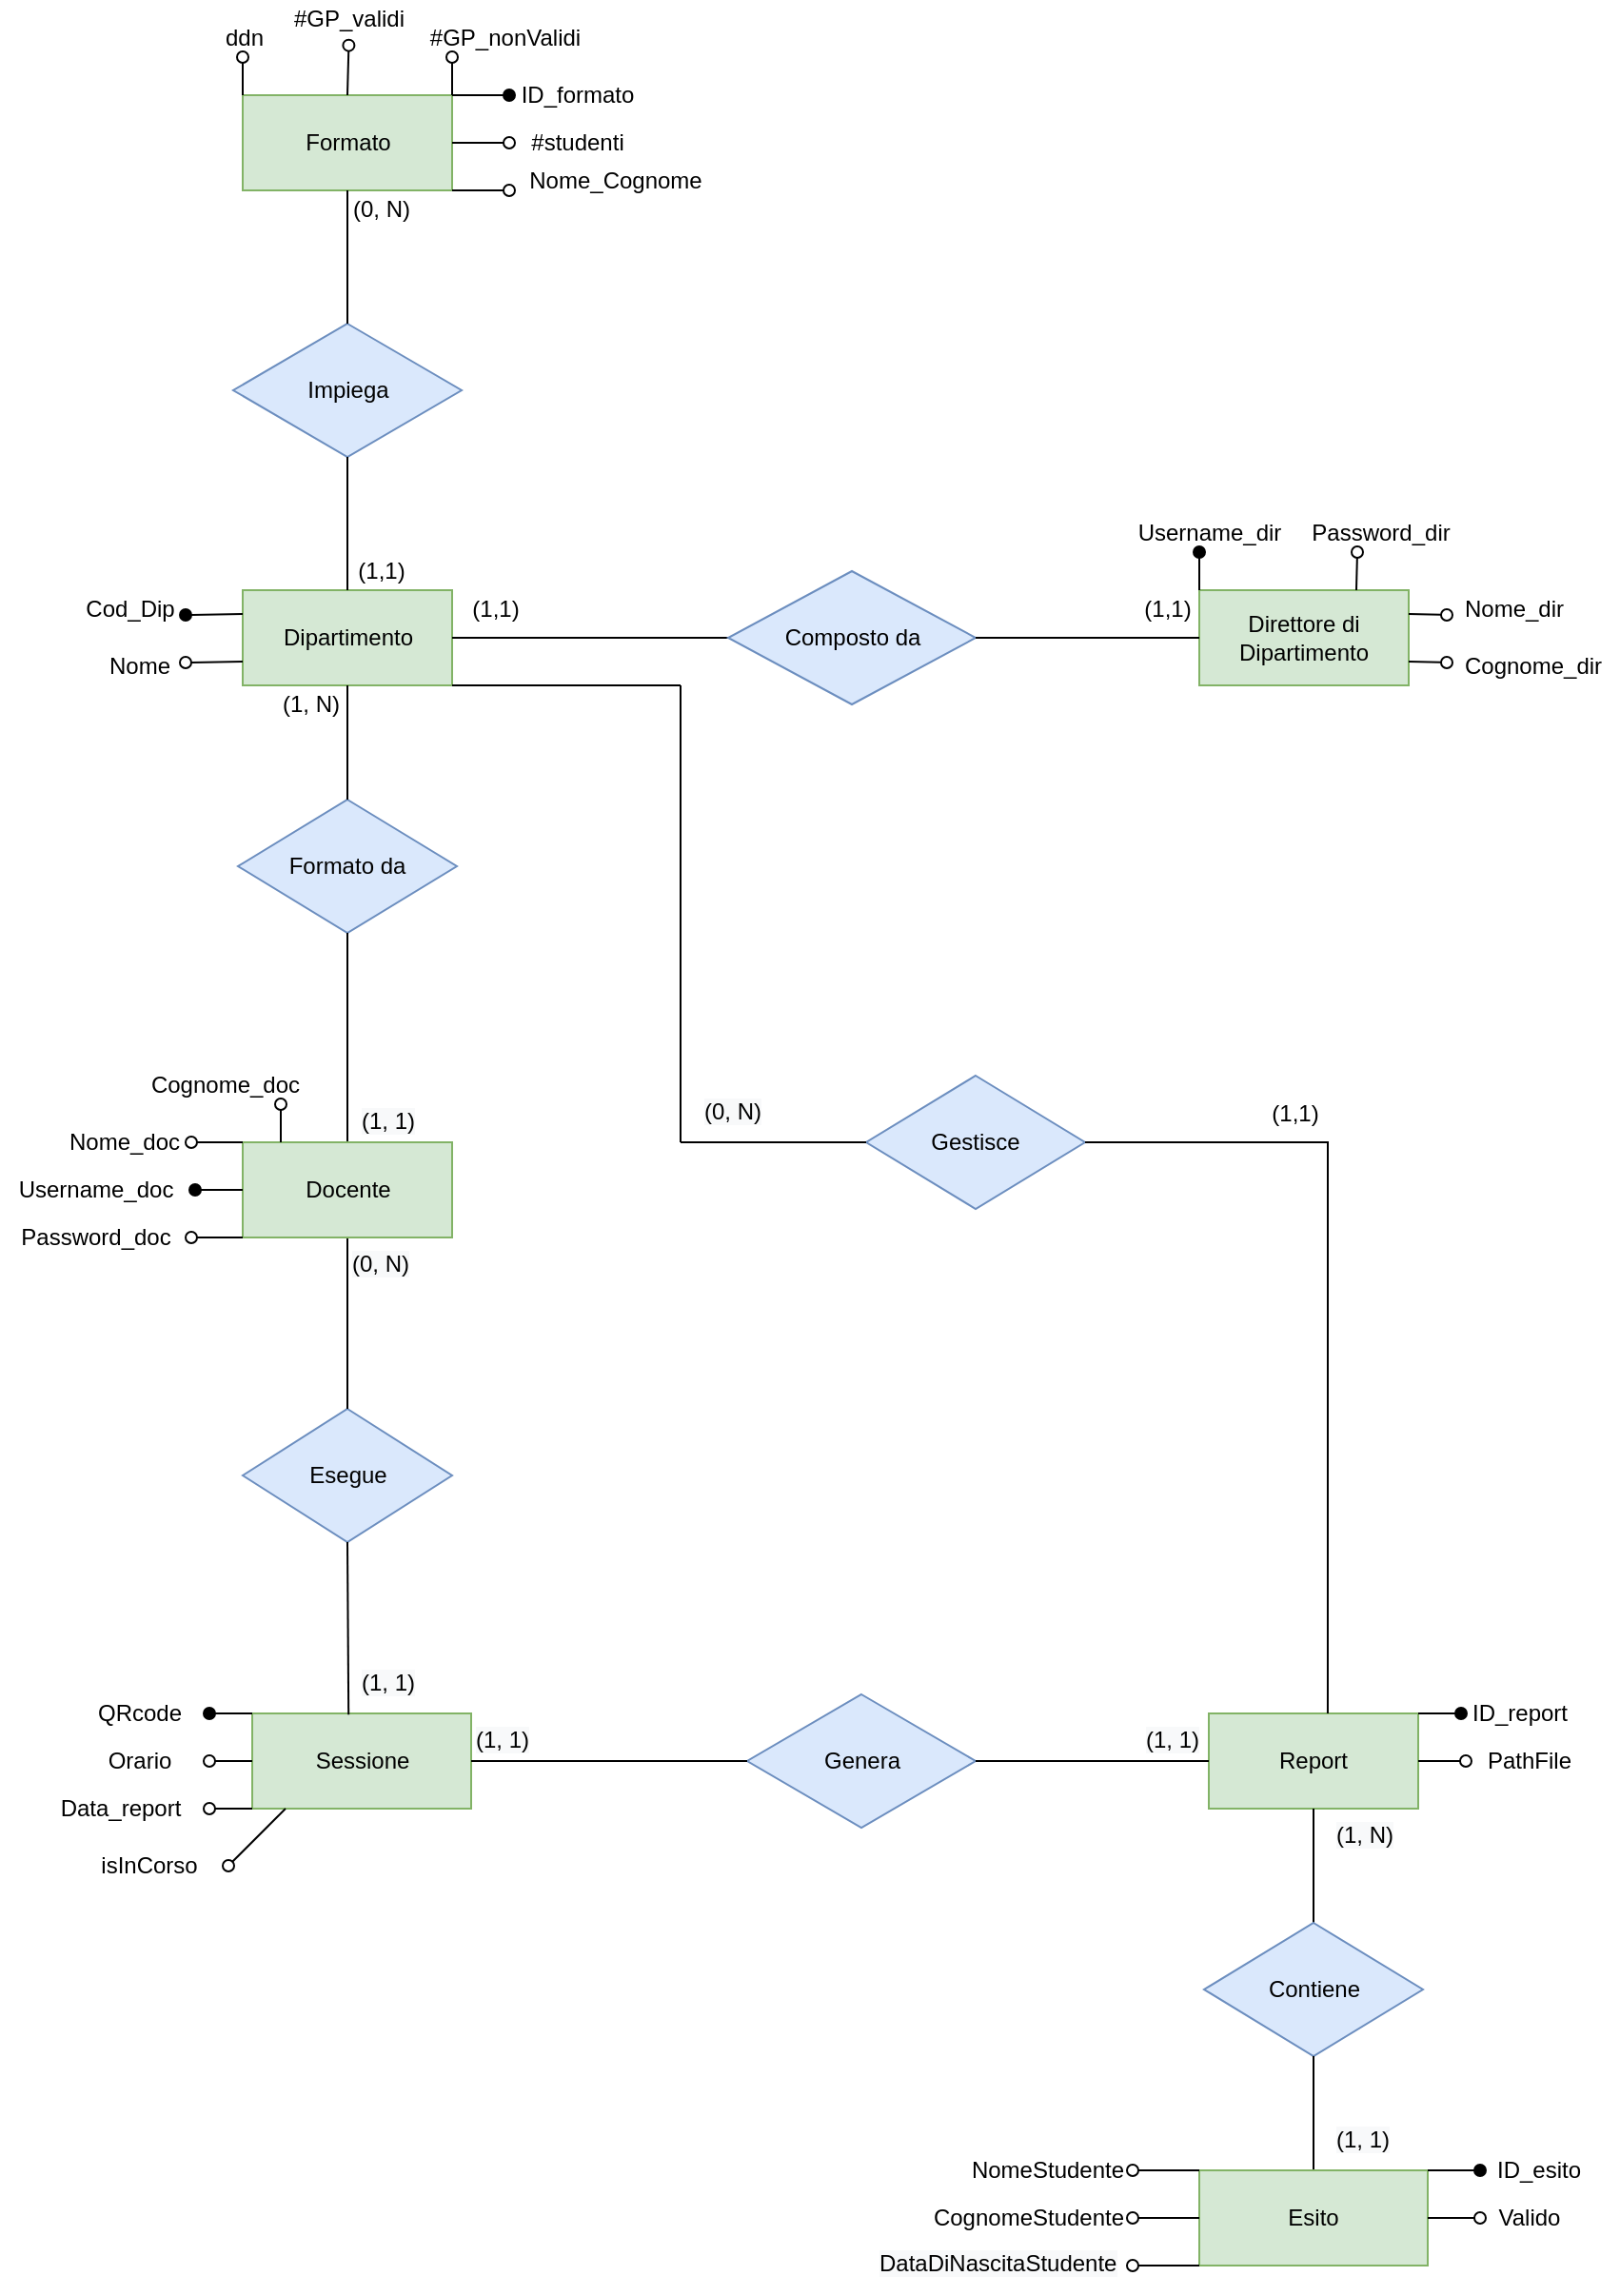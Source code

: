 <mxfile version="16.0.2" type="device"><diagram id="R2lEEEUBdFMjLlhIrx00" name="Page-1"><mxGraphModel dx="1038" dy="585" grid="1" gridSize="10" guides="1" tooltips="1" connect="1" arrows="1" fold="1" page="1" pageScale="1" pageWidth="850" pageHeight="800" math="0" shadow="0" extFonts="Permanent Marker^https://fonts.googleapis.com/css?family=Permanent+Marker"><root><mxCell id="0"/><mxCell id="1" parent="0"/><mxCell id="42UYD9r4STvJdzQHsyq0-1" value="Dipartimento" style="rounded=0;whiteSpace=wrap;html=1;fillColor=#d5e8d4;strokeColor=#82b366;" parent="1" vertex="1"><mxGeometry x="127.5" y="680" width="110" height="50" as="geometry"/></mxCell><mxCell id="42UYD9r4STvJdzQHsyq0-3" value="Formato da" style="rhombus;whiteSpace=wrap;html=1;fillColor=#dae8fc;strokeColor=#6c8ebf;" parent="1" vertex="1"><mxGeometry x="125" y="790" width="115" height="70" as="geometry"/></mxCell><mxCell id="42UYD9r4STvJdzQHsyq0-6" value="" style="endArrow=none;html=1;rounded=0;entryX=1;entryY=0.5;entryDx=0;entryDy=0;exitX=0;exitY=0.5;exitDx=0;exitDy=0;startArrow=none;" parent="1" source="42UYD9r4STvJdzQHsyq0-8" target="42UYD9r4STvJdzQHsyq0-1" edge="1"><mxGeometry width="50" height="50" relative="1" as="geometry"><mxPoint x="507.5" y="780" as="sourcePoint"/><mxPoint x="497.5" y="830" as="targetPoint"/></mxGeometry></mxCell><mxCell id="42UYD9r4STvJdzQHsyq0-7" value="Direttore di Dipartimento" style="rounded=0;whiteSpace=wrap;html=1;fillColor=#d5e8d4;strokeColor=#82b366;" parent="1" vertex="1"><mxGeometry x="630" y="680" width="110" height="50" as="geometry"/></mxCell><mxCell id="42UYD9r4STvJdzQHsyq0-10" value="Impiega" style="rhombus;whiteSpace=wrap;html=1;fillColor=#dae8fc;strokeColor=#6c8ebf;" parent="1" vertex="1"><mxGeometry x="122.5" y="540" width="120" height="70" as="geometry"/></mxCell><mxCell id="42UYD9r4STvJdzQHsyq0-11" value="" style="endArrow=none;html=1;rounded=0;entryX=0.5;entryY=1;entryDx=0;entryDy=0;" parent="1" target="42UYD9r4STvJdzQHsyq0-10" edge="1"><mxGeometry width="50" height="50" relative="1" as="geometry"><mxPoint x="182.5" y="680" as="sourcePoint"/><mxPoint x="187.5" y="610" as="targetPoint"/></mxGeometry></mxCell><mxCell id="42UYD9r4STvJdzQHsyq0-15" value="Formato" style="rounded=0;whiteSpace=wrap;html=1;fillColor=#d5e8d4;strokeColor=#82b366;" parent="1" vertex="1"><mxGeometry x="127.5" y="420" width="110" height="50" as="geometry"/></mxCell><mxCell id="42UYD9r4STvJdzQHsyq0-16" value="Sessione" style="rounded=0;whiteSpace=wrap;html=1;fillColor=#d5e8d4;strokeColor=#82b366;" parent="1" vertex="1"><mxGeometry x="132.5" y="1270" width="115" height="50" as="geometry"/></mxCell><mxCell id="42UYD9r4STvJdzQHsyq0-18" value="Report" style="rounded=0;whiteSpace=wrap;html=1;fillColor=#d5e8d4;strokeColor=#82b366;" parent="1" vertex="1"><mxGeometry x="635" y="1270" width="110" height="50" as="geometry"/></mxCell><mxCell id="42UYD9r4STvJdzQHsyq0-20" value="Esegue" style="rhombus;whiteSpace=wrap;html=1;fillColor=#dae8fc;strokeColor=#6c8ebf;" parent="1" vertex="1"><mxGeometry x="127.5" y="1110" width="110" height="70" as="geometry"/></mxCell><mxCell id="42UYD9r4STvJdzQHsyq0-21" value="" style="endArrow=none;html=1;rounded=0;entryX=0.5;entryY=1;entryDx=0;entryDy=0;exitX=0.44;exitY=0.012;exitDx=0;exitDy=0;exitPerimeter=0;" parent="1" source="42UYD9r4STvJdzQHsyq0-16" target="42UYD9r4STvJdzQHsyq0-20" edge="1"><mxGeometry width="50" height="50" relative="1" as="geometry"><mxPoint x="197.5" y="1070" as="sourcePoint"/><mxPoint x="182.5" y="1220" as="targetPoint"/></mxGeometry></mxCell><mxCell id="42UYD9r4STvJdzQHsyq0-23" value="" style="endArrow=none;html=1;rounded=0;exitX=0.5;exitY=0;exitDx=0;exitDy=0;entryX=0.5;entryY=1;entryDx=0;entryDy=0;" parent="1" source="42UYD9r4STvJdzQHsyq0-20" edge="1"><mxGeometry width="50" height="50" relative="1" as="geometry"><mxPoint x="447.5" y="1180" as="sourcePoint"/><mxPoint x="182.5" y="1020" as="targetPoint"/></mxGeometry></mxCell><mxCell id="42UYD9r4STvJdzQHsyq0-24" value="Genera" style="rhombus;whiteSpace=wrap;html=1;fillColor=#dae8fc;strokeColor=#6c8ebf;" parent="1" vertex="1"><mxGeometry x="392.5" y="1260" width="120" height="70" as="geometry"/></mxCell><mxCell id="42UYD9r4STvJdzQHsyq0-25" value="" style="endArrow=none;html=1;rounded=0;exitX=0;exitY=0.5;exitDx=0;exitDy=0;entryX=1;entryY=0.5;entryDx=0;entryDy=0;" parent="1" source="42UYD9r4STvJdzQHsyq0-18" target="42UYD9r4STvJdzQHsyq0-24" edge="1"><mxGeometry width="50" height="50" relative="1" as="geometry"><mxPoint x="447.5" y="1260" as="sourcePoint"/><mxPoint x="437.5" y="1300" as="targetPoint"/></mxGeometry></mxCell><mxCell id="42UYD9r4STvJdzQHsyq0-26" value="" style="endArrow=none;html=1;rounded=0;exitX=0;exitY=0.5;exitDx=0;exitDy=0;entryX=1;entryY=0.5;entryDx=0;entryDy=0;" parent="1" source="42UYD9r4STvJdzQHsyq0-24" target="42UYD9r4STvJdzQHsyq0-16" edge="1"><mxGeometry width="50" height="50" relative="1" as="geometry"><mxPoint x="307.5" y="1300" as="sourcePoint"/><mxPoint x="252.5" y="1299.5" as="targetPoint"/></mxGeometry></mxCell><mxCell id="42UYD9r4STvJdzQHsyq0-27" value="" style="endArrow=none;html=1;rounded=0;exitX=0.5;exitY=0;exitDx=0;exitDy=0;entryX=0.5;entryY=1;entryDx=0;entryDy=0;" parent="1" source="42UYD9r4STvJdzQHsyq0-28" target="42UYD9r4STvJdzQHsyq0-18" edge="1"><mxGeometry width="50" height="50" relative="1" as="geometry"><mxPoint x="697.5" y="1380" as="sourcePoint"/><mxPoint x="680.5" y="1320" as="targetPoint"/></mxGeometry></mxCell><mxCell id="42UYD9r4STvJdzQHsyq0-28" value="Contiene" style="rhombus;whiteSpace=wrap;html=1;fillColor=#dae8fc;strokeColor=#6c8ebf;" parent="1" vertex="1"><mxGeometry x="632.5" y="1380" width="115" height="70" as="geometry"/></mxCell><mxCell id="42UYD9r4STvJdzQHsyq0-30" value="" style="endArrow=none;html=1;rounded=0;exitX=0.5;exitY=1;exitDx=0;exitDy=0;entryX=0.5;entryY=0;entryDx=0;entryDy=0;" parent="1" source="42UYD9r4STvJdzQHsyq0-28" target="42UYD9r4STvJdzQHsyq0-31" edge="1"><mxGeometry width="50" height="50" relative="1" as="geometry"><mxPoint x="707.5" y="1390" as="sourcePoint"/><mxPoint x="692.5" y="1510" as="targetPoint"/></mxGeometry></mxCell><mxCell id="42UYD9r4STvJdzQHsyq0-31" value="Esito" style="rounded=0;whiteSpace=wrap;html=1;fillColor=#d5e8d4;strokeColor=#82b366;" parent="1" vertex="1"><mxGeometry x="630" y="1510" width="120" height="50" as="geometry"/></mxCell><mxCell id="42UYD9r4STvJdzQHsyq0-33" value="Gestisce" style="rhombus;whiteSpace=wrap;html=1;fillColor=#dae8fc;strokeColor=#6c8ebf;" parent="1" vertex="1"><mxGeometry x="455" y="935" width="115" height="70" as="geometry"/></mxCell><mxCell id="42UYD9r4STvJdzQHsyq0-35" value="" style="endArrow=none;html=1;rounded=0;entryX=0.568;entryY=0;entryDx=0;entryDy=0;entryPerimeter=0;edgeStyle=orthogonalEdgeStyle;exitX=1;exitY=0.5;exitDx=0;exitDy=0;" parent="1" source="42UYD9r4STvJdzQHsyq0-33" target="42UYD9r4STvJdzQHsyq0-18" edge="1"><mxGeometry width="50" height="50" relative="1" as="geometry"><mxPoint x="560.5" y="950" as="sourcePoint"/><mxPoint x="562.5" y="1190" as="targetPoint"/></mxGeometry></mxCell><mxCell id="42UYD9r4STvJdzQHsyq0-38" value="" style="endArrow=none;html=1;rounded=0;exitX=0.5;exitY=0;exitDx=0;exitDy=0;entryX=0.5;entryY=1;entryDx=0;entryDy=0;" parent="1" source="42UYD9r4STvJdzQHsyq0-10" target="42UYD9r4STvJdzQHsyq0-15" edge="1"><mxGeometry width="50" height="50" relative="1" as="geometry"><mxPoint x="397.5" y="640" as="sourcePoint"/><mxPoint x="447.5" y="590" as="targetPoint"/></mxGeometry></mxCell><mxCell id="42UYD9r4STvJdzQHsyq0-42" value="" style="endArrow=none;html=1;rounded=0;exitX=0.5;exitY=0;exitDx=0;exitDy=0;entryX=0.5;entryY=1;entryDx=0;entryDy=0;" parent="1" target="42UYD9r4STvJdzQHsyq0-3" edge="1"><mxGeometry width="50" height="50" relative="1" as="geometry"><mxPoint x="182.5" y="970" as="sourcePoint"/><mxPoint x="447.5" y="960" as="targetPoint"/></mxGeometry></mxCell><mxCell id="42UYD9r4STvJdzQHsyq0-43" value="" style="endArrow=none;html=1;rounded=0;entryX=0.5;entryY=1;entryDx=0;entryDy=0;" parent="1" target="42UYD9r4STvJdzQHsyq0-1" edge="1"><mxGeometry width="50" height="50" relative="1" as="geometry"><mxPoint x="182.5" y="790" as="sourcePoint"/><mxPoint x="182" y="800" as="targetPoint"/></mxGeometry></mxCell><mxCell id="42UYD9r4STvJdzQHsyq0-45" value="(1,1)" style="text;html=1;align=center;verticalAlign=middle;resizable=0;points=[];autosize=1;strokeColor=none;fillColor=none;" parent="1" vertex="1"><mxGeometry x="240" y="680" width="40" height="20" as="geometry"/></mxCell><mxCell id="42UYD9r4STvJdzQHsyq0-46" value="(1,1)" style="text;html=1;align=center;verticalAlign=middle;resizable=0;points=[];autosize=1;strokeColor=none;fillColor=none;" parent="1" vertex="1"><mxGeometry x="592.5" y="680" width="40" height="20" as="geometry"/></mxCell><mxCell id="42UYD9r4STvJdzQHsyq0-48" value="(1,1)" style="text;html=1;align=center;verticalAlign=middle;resizable=0;points=[];autosize=1;strokeColor=none;fillColor=none;" parent="1" vertex="1"><mxGeometry x="180" y="660" width="40" height="20" as="geometry"/></mxCell><mxCell id="42UYD9r4STvJdzQHsyq0-49" value="(0, N)" style="text;html=1;align=center;verticalAlign=middle;resizable=0;points=[];autosize=1;strokeColor=none;fillColor=none;" parent="1" vertex="1"><mxGeometry x="175" y="470" width="50" height="20" as="geometry"/></mxCell><mxCell id="42UYD9r4STvJdzQHsyq0-52" value="(1, N)" style="text;html=1;align=center;verticalAlign=middle;resizable=0;points=[];autosize=1;strokeColor=none;fillColor=none;" parent="1" vertex="1"><mxGeometry x="137.5" y="730" width="50" height="20" as="geometry"/></mxCell><mxCell id="42UYD9r4STvJdzQHsyq0-53" value="&lt;span style=&quot;color: rgb(0 , 0 , 0) ; font-family: &amp;#34;helvetica&amp;#34; ; font-size: 12px ; font-style: normal ; font-weight: 400 ; letter-spacing: normal ; text-align: center ; text-indent: 0px ; text-transform: none ; word-spacing: 0px ; background-color: rgb(248 , 249 , 250) ; display: inline ; float: none&quot;&gt;(1, 1)&lt;/span&gt;" style="text;whiteSpace=wrap;html=1;" parent="1" vertex="1"><mxGeometry x="187.5" y="945" width="60" height="30" as="geometry"/></mxCell><mxCell id="42UYD9r4STvJdzQHsyq0-54" value="&lt;span style=&quot;color: rgb(0 , 0 , 0) ; font-family: &amp;#34;helvetica&amp;#34; ; font-size: 12px ; font-style: normal ; font-weight: 400 ; letter-spacing: normal ; text-align: center ; text-indent: 0px ; text-transform: none ; word-spacing: 0px ; background-color: rgb(248 , 249 , 250) ; display: inline ; float: none&quot;&gt;(0, N)&lt;/span&gt;" style="text;whiteSpace=wrap;html=1;" parent="1" vertex="1"><mxGeometry x="182.5" y="1020" width="60" height="30" as="geometry"/></mxCell><mxCell id="42UYD9r4STvJdzQHsyq0-55" value="&lt;span style=&quot;color: rgb(0 , 0 , 0) ; font-family: &amp;#34;helvetica&amp;#34; ; font-size: 12px ; font-style: normal ; font-weight: 400 ; letter-spacing: normal ; text-align: center ; text-indent: 0px ; text-transform: none ; word-spacing: 0px ; background-color: rgb(248 , 249 , 250) ; display: inline ; float: none&quot;&gt;(1, 1)&lt;/span&gt;" style="text;whiteSpace=wrap;html=1;" parent="1" vertex="1"><mxGeometry x="187.5" y="1240" width="60" height="30" as="geometry"/></mxCell><mxCell id="42UYD9r4STvJdzQHsyq0-56" value="&lt;span style=&quot;color: rgb(0 , 0 , 0) ; font-family: &amp;#34;helvetica&amp;#34; ; font-size: 12px ; font-style: normal ; font-weight: 400 ; letter-spacing: normal ; text-align: center ; text-indent: 0px ; text-transform: none ; word-spacing: 0px ; background-color: rgb(248 , 249 , 250) ; display: inline ; float: none&quot;&gt;(0, N)&lt;/span&gt;" style="text;whiteSpace=wrap;html=1;" parent="1" vertex="1"><mxGeometry x="367.5" y="940" width="37.5" height="30" as="geometry"/></mxCell><mxCell id="42UYD9r4STvJdzQHsyq0-58" value="&lt;span style=&quot;color: rgb(0 , 0 , 0) ; font-family: &amp;#34;helvetica&amp;#34; ; font-size: 12px ; font-style: normal ; font-weight: 400 ; letter-spacing: normal ; text-align: center ; text-indent: 0px ; text-transform: none ; word-spacing: 0px ; background-color: rgb(248 , 249 , 250) ; display: inline ; float: none&quot;&gt;(1, 1)&lt;/span&gt;" style="text;whiteSpace=wrap;html=1;" parent="1" vertex="1"><mxGeometry x="247.5" y="1270" width="60" height="30" as="geometry"/></mxCell><mxCell id="42UYD9r4STvJdzQHsyq0-59" value="&lt;span style=&quot;color: rgb(0 , 0 , 0) ; font-family: &amp;#34;helvetica&amp;#34; ; font-size: 12px ; font-style: normal ; font-weight: 400 ; letter-spacing: normal ; text-align: center ; text-indent: 0px ; text-transform: none ; word-spacing: 0px ; background-color: rgb(248 , 249 , 250) ; display: inline ; float: none&quot;&gt;(1, 1)&lt;/span&gt;" style="text;whiteSpace=wrap;html=1;" parent="1" vertex="1"><mxGeometry x="600" y="1270" width="60" height="30" as="geometry"/></mxCell><mxCell id="42UYD9r4STvJdzQHsyq0-60" value="&lt;span style=&quot;color: rgb(0 , 0 , 0) ; font-family: &amp;#34;helvetica&amp;#34; ; font-size: 12px ; font-style: normal ; font-weight: 400 ; letter-spacing: normal ; text-align: center ; text-indent: 0px ; text-transform: none ; word-spacing: 0px ; background-color: rgb(248 , 249 , 250) ; display: inline ; float: none&quot;&gt;(1, N)&lt;/span&gt;" style="text;whiteSpace=wrap;html=1;" parent="1" vertex="1"><mxGeometry x="700" y="1320" width="60" height="30" as="geometry"/></mxCell><mxCell id="42UYD9r4STvJdzQHsyq0-61" value="&lt;span style=&quot;color: rgb(0 , 0 , 0) ; font-family: &amp;#34;helvetica&amp;#34; ; font-size: 12px ; font-style: normal ; font-weight: 400 ; letter-spacing: normal ; text-align: center ; text-indent: 0px ; text-transform: none ; word-spacing: 0px ; background-color: rgb(248 , 249 , 250) ; display: inline ; float: none&quot;&gt;(1, 1)&lt;/span&gt;" style="text;whiteSpace=wrap;html=1;" parent="1" vertex="1"><mxGeometry x="700" y="1480" width="35" height="30" as="geometry"/></mxCell><mxCell id="of6aRCGmy83kSPr1_OoH-1" value="" style="endArrow=none;html=1;rounded=0;entryX=1;entryY=0;entryDx=0;entryDy=0;startArrow=oval;startFill=1;" parent="1" target="42UYD9r4STvJdzQHsyq0-15" edge="1"><mxGeometry relative="1" as="geometry"><mxPoint x="267.5" y="420" as="sourcePoint"/><mxPoint x="167.5" y="417" as="targetPoint"/></mxGeometry></mxCell><mxCell id="of6aRCGmy83kSPr1_OoH-2" value="" style="endArrow=none;html=1;rounded=0;entryX=1;entryY=0.5;entryDx=0;entryDy=0;startArrow=oval;startFill=0;" parent="1" target="42UYD9r4STvJdzQHsyq0-15" edge="1"><mxGeometry relative="1" as="geometry"><mxPoint x="267.5" y="445" as="sourcePoint"/><mxPoint x="165" y="430" as="targetPoint"/></mxGeometry></mxCell><mxCell id="of6aRCGmy83kSPr1_OoH-3" value="ID_formato" style="text;html=1;align=center;verticalAlign=middle;resizable=0;points=[];autosize=1;strokeColor=none;fillColor=none;" parent="1" vertex="1"><mxGeometry x="267.5" y="410" width="70" height="20" as="geometry"/></mxCell><mxCell id="of6aRCGmy83kSPr1_OoH-4" value="#studenti" style="text;html=1;align=center;verticalAlign=middle;resizable=0;points=[];autosize=1;strokeColor=none;fillColor=none;" parent="1" vertex="1"><mxGeometry x="272.5" y="435" width="60" height="20" as="geometry"/></mxCell><mxCell id="of6aRCGmy83kSPr1_OoH-8" value="" style="endArrow=none;html=1;rounded=0;entryX=1;entryY=1;entryDx=0;entryDy=0;startArrow=oval;startFill=0;" parent="1" target="42UYD9r4STvJdzQHsyq0-15" edge="1"><mxGeometry relative="1" as="geometry"><mxPoint x="267.5" y="470" as="sourcePoint"/><mxPoint x="247.5" y="455" as="targetPoint"/></mxGeometry></mxCell><mxCell id="of6aRCGmy83kSPr1_OoH-9" value="Nome_Cognome" style="text;html=1;align=center;verticalAlign=middle;resizable=0;points=[];autosize=1;strokeColor=none;fillColor=none;" parent="1" vertex="1"><mxGeometry x="267.5" y="455" width="110" height="20" as="geometry"/></mxCell><mxCell id="of6aRCGmy83kSPr1_OoH-13" value="" style="endArrow=none;html=1;rounded=0;entryX=0;entryY=0;entryDx=0;entryDy=0;startArrow=oval;startFill=0;" parent="1" target="42UYD9r4STvJdzQHsyq0-15" edge="1"><mxGeometry relative="1" as="geometry"><mxPoint x="127.5" y="400" as="sourcePoint"/><mxPoint x="247.5" y="455" as="targetPoint"/></mxGeometry></mxCell><mxCell id="of6aRCGmy83kSPr1_OoH-14" value="ddn" style="text;html=1;align=center;verticalAlign=middle;resizable=0;points=[];autosize=1;strokeColor=none;fillColor=none;" parent="1" vertex="1"><mxGeometry x="107.5" y="380" width="40" height="20" as="geometry"/></mxCell><mxCell id="of6aRCGmy83kSPr1_OoH-16" value="" style="endArrow=none;html=1;rounded=0;entryX=0.5;entryY=0;entryDx=0;entryDy=0;startArrow=oval;startFill=0;exitX=0.51;exitY=1.191;exitDx=0;exitDy=0;exitPerimeter=0;" parent="1" source="of6aRCGmy83kSPr1_OoH-18" target="42UYD9r4STvJdzQHsyq0-15" edge="1"><mxGeometry relative="1" as="geometry"><mxPoint x="182.5" y="400" as="sourcePoint"/><mxPoint x="247.5" y="455" as="targetPoint"/></mxGeometry></mxCell><mxCell id="of6aRCGmy83kSPr1_OoH-17" value="" style="endArrow=none;html=1;rounded=0;entryX=1;entryY=0;entryDx=0;entryDy=0;startArrow=oval;startFill=0;" parent="1" target="42UYD9r4STvJdzQHsyq0-15" edge="1"><mxGeometry relative="1" as="geometry"><mxPoint x="237.5" y="400" as="sourcePoint"/><mxPoint x="257.5" y="465" as="targetPoint"/></mxGeometry></mxCell><mxCell id="of6aRCGmy83kSPr1_OoH-18" value="#GP_validi" style="text;html=1;align=center;verticalAlign=middle;resizable=0;points=[];autosize=1;strokeColor=none;fillColor=none;" parent="1" vertex="1"><mxGeometry x="147.5" y="370" width="70" height="20" as="geometry"/></mxCell><mxCell id="of6aRCGmy83kSPr1_OoH-20" value="#GP_nonValidi" style="text;html=1;align=center;verticalAlign=middle;resizable=0;points=[];autosize=1;strokeColor=none;fillColor=none;" parent="1" vertex="1"><mxGeometry x="220" y="380" width="90" height="20" as="geometry"/></mxCell><mxCell id="of6aRCGmy83kSPr1_OoH-22" value="" style="endArrow=none;html=1;rounded=0;entryX=0;entryY=0.25;entryDx=0;entryDy=0;startArrow=oval;startFill=1;" parent="1" target="42UYD9r4STvJdzQHsyq0-1" edge="1"><mxGeometry relative="1" as="geometry"><mxPoint x="97.5" y="693" as="sourcePoint"/><mxPoint x="247.5" y="480" as="targetPoint"/></mxGeometry></mxCell><mxCell id="of6aRCGmy83kSPr1_OoH-23" value="&lt;font color=&quot;#000000&quot;&gt;Cod_Dip&lt;/font&gt;" style="text;html=1;align=center;verticalAlign=middle;resizable=0;points=[];autosize=1;strokeColor=none;fillColor=none;fontColor=#FF3333;" parent="1" vertex="1"><mxGeometry x="37.5" y="680" width="60" height="20" as="geometry"/></mxCell><mxCell id="of6aRCGmy83kSPr1_OoH-24" value="" style="endArrow=none;html=1;rounded=0;entryX=0;entryY=0.75;entryDx=0;entryDy=0;startArrow=oval;startFill=0;" parent="1" target="42UYD9r4STvJdzQHsyq0-1" edge="1"><mxGeometry relative="1" as="geometry"><mxPoint x="97.5" y="718" as="sourcePoint"/><mxPoint x="257.5" y="490" as="targetPoint"/></mxGeometry></mxCell><mxCell id="of6aRCGmy83kSPr1_OoH-25" value="Nome" style="text;html=1;align=center;verticalAlign=middle;resizable=0;points=[];autosize=1;strokeColor=none;fillColor=none;fontColor=#000000;" parent="1" vertex="1"><mxGeometry x="47.5" y="710" width="50" height="20" as="geometry"/></mxCell><mxCell id="of6aRCGmy83kSPr1_OoH-26" value="" style="endArrow=none;html=1;rounded=0;entryX=0;entryY=0;entryDx=0;entryDy=0;startArrow=oval;startFill=1;" parent="1" target="42UYD9r4STvJdzQHsyq0-7" edge="1"><mxGeometry relative="1" as="geometry"><mxPoint x="630" y="660" as="sourcePoint"/><mxPoint x="390" y="500" as="targetPoint"/></mxGeometry></mxCell><mxCell id="of6aRCGmy83kSPr1_OoH-27" value="Username_dir" style="text;html=1;align=center;verticalAlign=middle;resizable=0;points=[];autosize=1;strokeColor=none;fillColor=none;fontColor=#000000;" parent="1" vertex="1"><mxGeometry x="590" y="640" width="90" height="20" as="geometry"/></mxCell><mxCell id="of6aRCGmy83kSPr1_OoH-28" value="" style="endArrow=none;html=1;rounded=0;entryX=0.75;entryY=0;entryDx=0;entryDy=0;startArrow=oval;startFill=0;" parent="1" target="42UYD9r4STvJdzQHsyq0-7" edge="1"><mxGeometry relative="1" as="geometry"><mxPoint x="713" y="660" as="sourcePoint"/><mxPoint x="400" y="510" as="targetPoint"/></mxGeometry></mxCell><mxCell id="of6aRCGmy83kSPr1_OoH-29" value="Password_dir" style="text;html=1;align=center;verticalAlign=middle;resizable=0;points=[];autosize=1;strokeColor=none;fillColor=none;fontColor=#000000;" parent="1" vertex="1"><mxGeometry x="680" y="640" width="90" height="20" as="geometry"/></mxCell><mxCell id="of6aRCGmy83kSPr1_OoH-31" value="" style="endArrow=none;html=1;rounded=0;entryX=1;entryY=0.25;entryDx=0;entryDy=0;startArrow=oval;startFill=0;" parent="1" target="42UYD9r4STvJdzQHsyq0-7" edge="1"><mxGeometry relative="1" as="geometry"><mxPoint x="760" y="693" as="sourcePoint"/><mxPoint x="410" y="520" as="targetPoint"/></mxGeometry></mxCell><mxCell id="of6aRCGmy83kSPr1_OoH-32" value="Nome_dir" style="text;html=1;align=center;verticalAlign=middle;resizable=0;points=[];autosize=1;strokeColor=none;fillColor=none;fontColor=#000000;" parent="1" vertex="1"><mxGeometry x="760" y="680" width="70" height="20" as="geometry"/></mxCell><mxCell id="of6aRCGmy83kSPr1_OoH-34" value="" style="endArrow=none;html=1;rounded=0;entryX=1;entryY=0.75;entryDx=0;entryDy=0;startArrow=oval;startFill=0;" parent="1" target="42UYD9r4STvJdzQHsyq0-7" edge="1"><mxGeometry relative="1" as="geometry"><mxPoint x="760" y="718" as="sourcePoint"/><mxPoint x="750" y="702.5" as="targetPoint"/></mxGeometry></mxCell><mxCell id="of6aRCGmy83kSPr1_OoH-35" value="Cognome_dir" style="text;html=1;align=center;verticalAlign=middle;resizable=0;points=[];autosize=1;strokeColor=none;fillColor=none;fontColor=#000000;" parent="1" vertex="1"><mxGeometry x="760" y="710" width="90" height="20" as="geometry"/></mxCell><mxCell id="of6aRCGmy83kSPr1_OoH-70" value="Docente" style="rounded=0;whiteSpace=wrap;html=1;fillColor=#d5e8d4;strokeColor=#82b366;" parent="1" vertex="1"><mxGeometry x="127.5" y="970" width="110" height="50" as="geometry"/></mxCell><mxCell id="of6aRCGmy83kSPr1_OoH-71" value="" style="endArrow=none;html=1;rounded=0;startArrow=oval;startFill=1;entryX=0;entryY=0.5;entryDx=0;entryDy=0;" parent="1" target="of6aRCGmy83kSPr1_OoH-70" edge="1"><mxGeometry relative="1" as="geometry"><mxPoint x="102.5" y="995" as="sourcePoint"/><mxPoint x="122.5" y="983" as="targetPoint"/></mxGeometry></mxCell><mxCell id="of6aRCGmy83kSPr1_OoH-72" value="Username_doc" style="text;html=1;align=center;verticalAlign=middle;resizable=0;points=[];autosize=1;strokeColor=none;fillColor=none;fontColor=#000000;" parent="1" vertex="1"><mxGeometry y="985" width="100" height="20" as="geometry"/></mxCell><mxCell id="of6aRCGmy83kSPr1_OoH-73" value="" style="endArrow=none;html=1;rounded=0;startArrow=oval;startFill=0;" parent="1" edge="1"><mxGeometry relative="1" as="geometry"><mxPoint x="147.5" y="950" as="sourcePoint"/><mxPoint x="147.5" y="970" as="targetPoint"/></mxGeometry></mxCell><mxCell id="of6aRCGmy83kSPr1_OoH-74" value="Cognome_doc" style="text;html=1;align=center;verticalAlign=middle;resizable=0;points=[];autosize=1;strokeColor=none;fillColor=none;fontColor=#000000;" parent="1" vertex="1"><mxGeometry x="72.5" y="930" width="90" height="20" as="geometry"/></mxCell><mxCell id="of6aRCGmy83kSPr1_OoH-75" value="" style="endArrow=none;html=1;rounded=0;entryX=0;entryY=1;entryDx=0;entryDy=0;startArrow=oval;startFill=0;" parent="1" target="of6aRCGmy83kSPr1_OoH-70" edge="1"><mxGeometry relative="1" as="geometry"><mxPoint x="100.5" y="1020" as="sourcePoint"/><mxPoint x="125" y="1020" as="targetPoint"/></mxGeometry></mxCell><mxCell id="of6aRCGmy83kSPr1_OoH-76" value="Password_doc" style="text;html=1;align=center;verticalAlign=middle;resizable=0;points=[];autosize=1;strokeColor=none;fillColor=none;fontColor=#000000;" parent="1" vertex="1"><mxGeometry x="5" y="1010" width="90" height="20" as="geometry"/></mxCell><mxCell id="of6aRCGmy83kSPr1_OoH-77" value="" style="endArrow=none;html=1;rounded=0;entryX=0;entryY=0;entryDx=0;entryDy=0;startArrow=oval;startFill=0;" parent="1" target="of6aRCGmy83kSPr1_OoH-70" edge="1"><mxGeometry relative="1" as="geometry"><mxPoint x="100.5" y="970" as="sourcePoint"/><mxPoint x="125" y="1045" as="targetPoint"/></mxGeometry></mxCell><mxCell id="of6aRCGmy83kSPr1_OoH-78" value="Nome_doc" style="text;html=1;align=center;verticalAlign=middle;resizable=0;points=[];autosize=1;strokeColor=none;fillColor=none;fontColor=#000000;" parent="1" vertex="1"><mxGeometry x="30" y="960" width="70" height="20" as="geometry"/></mxCell><mxCell id="of6aRCGmy83kSPr1_OoH-79" value="" style="endArrow=none;html=1;rounded=0;startArrow=oval;startFill=1;entryX=0;entryY=0;entryDx=0;entryDy=0;" parent="1" target="42UYD9r4STvJdzQHsyq0-16" edge="1"><mxGeometry relative="1" as="geometry"><mxPoint x="110" y="1270" as="sourcePoint"/><mxPoint x="137.5" y="1085" as="targetPoint"/></mxGeometry></mxCell><mxCell id="of6aRCGmy83kSPr1_OoH-80" value="QRcode" style="text;html=1;align=center;verticalAlign=middle;resizable=0;points=[];autosize=1;strokeColor=none;fillColor=none;fontColor=#000000;" parent="1" vertex="1"><mxGeometry x="42.5" y="1260" width="60" height="20" as="geometry"/></mxCell><mxCell id="of6aRCGmy83kSPr1_OoH-83" value="" style="endArrow=none;html=1;rounded=0;entryX=1;entryY=0;entryDx=0;entryDy=0;startArrow=oval;startFill=1;" parent="1" target="42UYD9r4STvJdzQHsyq0-18" edge="1"><mxGeometry relative="1" as="geometry"><mxPoint x="767.5" y="1270" as="sourcePoint"/><mxPoint x="832.5" y="1150" as="targetPoint"/></mxGeometry></mxCell><mxCell id="of6aRCGmy83kSPr1_OoH-84" value="ID_report" style="text;html=1;align=center;verticalAlign=middle;resizable=0;points=[];autosize=1;strokeColor=none;fillColor=none;fontColor=#000000;" parent="1" vertex="1"><mxGeometry x="762.5" y="1260" width="70" height="20" as="geometry"/></mxCell><mxCell id="of6aRCGmy83kSPr1_OoH-85" value="" style="endArrow=none;html=1;rounded=0;entryX=0;entryY=0.5;entryDx=0;entryDy=0;startArrow=oval;startFill=0;" parent="1" target="42UYD9r4STvJdzQHsyq0-16" edge="1"><mxGeometry relative="1" as="geometry"><mxPoint x="110" y="1295" as="sourcePoint"/><mxPoint x="757.5" y="877.5" as="targetPoint"/><Array as="points"/></mxGeometry></mxCell><mxCell id="of6aRCGmy83kSPr1_OoH-87" value="Orario" style="text;html=1;align=center;verticalAlign=middle;resizable=0;points=[];autosize=1;strokeColor=none;fillColor=none;fontColor=#000000;" parent="1" vertex="1"><mxGeometry x="47.5" y="1285" width="50" height="20" as="geometry"/></mxCell><mxCell id="of6aRCGmy83kSPr1_OoH-88" value="" style="endArrow=none;html=1;rounded=0;entryX=0;entryY=1;entryDx=0;entryDy=0;startArrow=oval;startFill=0;" parent="1" target="42UYD9r4STvJdzQHsyq0-16" edge="1"><mxGeometry relative="1" as="geometry"><mxPoint x="110" y="1320" as="sourcePoint"/><mxPoint x="767.5" y="887.5" as="targetPoint"/></mxGeometry></mxCell><mxCell id="of6aRCGmy83kSPr1_OoH-89" value="Data_report" style="text;html=1;align=center;verticalAlign=middle;resizable=0;points=[];autosize=1;strokeColor=none;fillColor=none;fontColor=#000000;" parent="1" vertex="1"><mxGeometry x="22.5" y="1310" width="80" height="20" as="geometry"/></mxCell><mxCell id="of6aRCGmy83kSPr1_OoH-90" value="" style="endArrow=none;html=1;rounded=0;entryX=1;entryY=0.5;entryDx=0;entryDy=0;startArrow=oval;startFill=0;" parent="1" target="42UYD9r4STvJdzQHsyq0-18" edge="1"><mxGeometry relative="1" as="geometry"><mxPoint x="770" y="1295" as="sourcePoint"/><mxPoint x="777.5" y="897.5" as="targetPoint"/></mxGeometry></mxCell><mxCell id="of6aRCGmy83kSPr1_OoH-91" value="PathFile" style="text;html=1;align=center;verticalAlign=middle;resizable=0;points=[];autosize=1;strokeColor=none;fillColor=none;fontColor=#000000;" parent="1" vertex="1"><mxGeometry x="772.5" y="1285" width="60" height="20" as="geometry"/></mxCell><mxCell id="of6aRCGmy83kSPr1_OoH-92" value="" style="endArrow=none;html=1;rounded=0;startArrow=oval;startFill=1;entryX=1;entryY=0;entryDx=0;entryDy=0;" parent="1" target="42UYD9r4STvJdzQHsyq0-31" edge="1"><mxGeometry relative="1" as="geometry"><mxPoint x="777.5" y="1510" as="sourcePoint"/><mxPoint x="767.5" y="1510" as="targetPoint"/></mxGeometry></mxCell><mxCell id="of6aRCGmy83kSPr1_OoH-93" value="ID_esito" style="text;html=1;align=center;verticalAlign=middle;resizable=0;points=[];autosize=1;strokeColor=none;fillColor=none;fontColor=#000000;" parent="1" vertex="1"><mxGeometry x="777.5" y="1500" width="60" height="20" as="geometry"/></mxCell><mxCell id="of6aRCGmy83kSPr1_OoH-95" value="" style="endArrow=none;html=1;rounded=0;entryX=1;entryY=0.5;entryDx=0;entryDy=0;startArrow=oval;startFill=0;" parent="1" target="42UYD9r4STvJdzQHsyq0-31" edge="1"><mxGeometry relative="1" as="geometry"><mxPoint x="777.5" y="1535" as="sourcePoint"/><mxPoint x="755" y="1330" as="targetPoint"/></mxGeometry></mxCell><mxCell id="of6aRCGmy83kSPr1_OoH-96" value="Valido" style="text;html=1;align=center;verticalAlign=middle;resizable=0;points=[];autosize=1;strokeColor=none;fillColor=none;fontColor=#000000;" parent="1" vertex="1"><mxGeometry x="777.5" y="1525" width="50" height="20" as="geometry"/></mxCell><mxCell id="of6aRCGmy83kSPr1_OoH-97" value="(1,1)" style="text;html=1;align=center;verticalAlign=middle;resizable=0;points=[];autosize=1;strokeColor=none;fillColor=none;fontColor=#000000;" parent="1" vertex="1"><mxGeometry x="660" y="945" width="40" height="20" as="geometry"/></mxCell><mxCell id="42UYD9r4STvJdzQHsyq0-8" value="Composto da" style="rhombus;whiteSpace=wrap;html=1;fillColor=#dae8fc;strokeColor=#6c8ebf;" parent="1" vertex="1"><mxGeometry x="382.5" y="670" width="130" height="70" as="geometry"/></mxCell><mxCell id="of6aRCGmy83kSPr1_OoH-99" value="" style="endArrow=none;html=1;rounded=0;entryX=1;entryY=0.5;entryDx=0;entryDy=0;exitX=0;exitY=0.5;exitDx=0;exitDy=0;" parent="1" source="42UYD9r4STvJdzQHsyq0-7" target="42UYD9r4STvJdzQHsyq0-8" edge="1"><mxGeometry width="50" height="50" relative="1" as="geometry"><mxPoint x="630" y="705" as="sourcePoint"/><mxPoint x="237.5" y="705" as="targetPoint"/></mxGeometry></mxCell><mxCell id="of6aRCGmy83kSPr1_OoH-100" value="" style="endArrow=none;html=1;rounded=0;fontColor=#000000;exitX=1;exitY=1;exitDx=0;exitDy=0;" parent="1" source="42UYD9r4STvJdzQHsyq0-1" edge="1"><mxGeometry relative="1" as="geometry"><mxPoint x="367.5" y="920" as="sourcePoint"/><mxPoint x="357.5" y="730" as="targetPoint"/></mxGeometry></mxCell><mxCell id="of6aRCGmy83kSPr1_OoH-101" value="" style="endArrow=none;html=1;rounded=0;fontColor=#000000;edgeStyle=orthogonalEdgeStyle;" parent="1" edge="1"><mxGeometry relative="1" as="geometry"><mxPoint x="357.5" y="730" as="sourcePoint"/><mxPoint x="357.5" y="970" as="targetPoint"/></mxGeometry></mxCell><mxCell id="of6aRCGmy83kSPr1_OoH-103" value="" style="endArrow=none;html=1;rounded=0;fontColor=#000000;entryX=0;entryY=0.5;entryDx=0;entryDy=0;" parent="1" target="42UYD9r4STvJdzQHsyq0-33" edge="1"><mxGeometry relative="1" as="geometry"><mxPoint x="357.5" y="970" as="sourcePoint"/><mxPoint x="527.5" y="1010" as="targetPoint"/></mxGeometry></mxCell><mxCell id="aL4smzWv2Ypk1BeRqkj8-2" value="NomeStudente" style="text;html=1;align=center;verticalAlign=middle;resizable=0;points=[];autosize=1;strokeColor=none;fillColor=none;fontColor=#000000;" parent="1" vertex="1"><mxGeometry x="500" y="1500" width="100" height="20" as="geometry"/></mxCell><mxCell id="aL4smzWv2Ypk1BeRqkj8-3" value="CognomeStudente" style="text;html=1;align=center;verticalAlign=middle;resizable=0;points=[];autosize=1;strokeColor=none;fillColor=none;fontColor=#000000;" parent="1" vertex="1"><mxGeometry x="480" y="1525" width="120" height="20" as="geometry"/></mxCell><mxCell id="aL4smzWv2Ypk1BeRqkj8-7" value="&lt;span style=&quot;color: rgb(0 , 0 , 0) ; font-family: &amp;#34;helvetica&amp;#34; ; font-size: 12px ; font-style: normal ; font-weight: 400 ; letter-spacing: normal ; text-align: center ; text-indent: 0px ; text-transform: none ; word-spacing: 0px ; background-color: rgb(248 , 249 , 250) ; display: inline ; float: none&quot;&gt;DataDiNascitaStudente&lt;/span&gt;" style="text;whiteSpace=wrap;html=1;fontSize=12;fontFamily=Helvetica;" parent="1" vertex="1"><mxGeometry x="460" y="1545" width="110" height="30" as="geometry"/></mxCell><mxCell id="aL4smzWv2Ypk1BeRqkj8-8" value="" style="endArrow=none;html=1;rounded=0;fontFamily=Helvetica;fontSize=12;entryX=0;entryY=0;entryDx=0;entryDy=0;startArrow=oval;startFill=0;" parent="1" target="42UYD9r4STvJdzQHsyq0-31" edge="1"><mxGeometry width="50" height="50" relative="1" as="geometry"><mxPoint x="595" y="1510" as="sourcePoint"/><mxPoint x="455" y="1410" as="targetPoint"/></mxGeometry></mxCell><mxCell id="aL4smzWv2Ypk1BeRqkj8-10" value="" style="endArrow=none;html=1;rounded=0;fontFamily=Helvetica;fontSize=12;startArrow=oval;startFill=0;entryX=0;entryY=0.5;entryDx=0;entryDy=0;" parent="1" target="42UYD9r4STvJdzQHsyq0-31" edge="1"><mxGeometry width="50" height="50" relative="1" as="geometry"><mxPoint x="595" y="1535" as="sourcePoint"/><mxPoint x="625" y="1535" as="targetPoint"/></mxGeometry></mxCell><mxCell id="aL4smzWv2Ypk1BeRqkj8-12" value="" style="endArrow=none;html=1;rounded=0;fontFamily=Helvetica;fontSize=12;startArrow=oval;startFill=0;entryX=0;entryY=1;entryDx=0;entryDy=0;" parent="1" target="42UYD9r4STvJdzQHsyq0-31" edge="1"><mxGeometry width="50" height="50" relative="1" as="geometry"><mxPoint x="595" y="1560" as="sourcePoint"/><mxPoint x="630" y="1545.5" as="targetPoint"/></mxGeometry></mxCell><mxCell id="GbnP5egaeZH3mf-GGua5-1" value="" style="endArrow=none;html=1;rounded=0;startArrow=oval;startFill=0;" parent="1" edge="1"><mxGeometry relative="1" as="geometry"><mxPoint x="120" y="1350" as="sourcePoint"/><mxPoint x="150" y="1320" as="targetPoint"/></mxGeometry></mxCell><mxCell id="GbnP5egaeZH3mf-GGua5-2" value="isInCorso" style="text;html=1;align=center;verticalAlign=middle;resizable=0;points=[];autosize=1;strokeColor=none;fillColor=none;" parent="1" vertex="1"><mxGeometry x="42.5" y="1340" width="70" height="20" as="geometry"/></mxCell></root></mxGraphModel></diagram></mxfile>